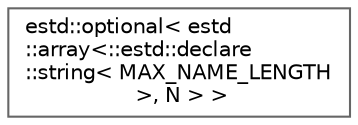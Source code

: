 digraph "Graphical Class Hierarchy"
{
 // LATEX_PDF_SIZE
  bgcolor="transparent";
  edge [fontname=Helvetica,fontsize=10,labelfontname=Helvetica,labelfontsize=10];
  node [fontname=Helvetica,fontsize=10,shape=box,height=0.2,width=0.4];
  rankdir="LR";
  Node0 [id="Node000000",label="estd::optional\< estd\l::array\<::estd::declare\l::string\< MAX_NAME_LENGTH\l \>, N \> \>",height=0.2,width=0.4,color="grey40", fillcolor="white", style="filled",URL="$da/df5/classestd_1_1optional.html",tooltip=" "];
}
